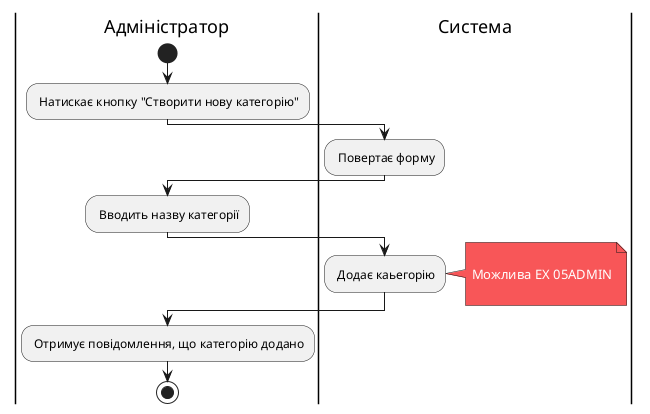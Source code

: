 @startuml
skinparam ArchimateBackgroundColor #ffffff
skinparam	shadowing false
skinparam Note {
	BackgroundColor #f85658
	FontColor #ffffff
}



|Адміністратор|
start
: Натискає кнопку "Створити нову категорію";

|Система|
: Повертає форму; 

|Адміністратор|
: Вводить назву категорії;

|Система|
: Додає каьегорію;

note right

	Можлива EX 05ADMIN

end note

|Адміністратор|

: Отримує повідомлення, що категорію додано;

stop;


@enduml
